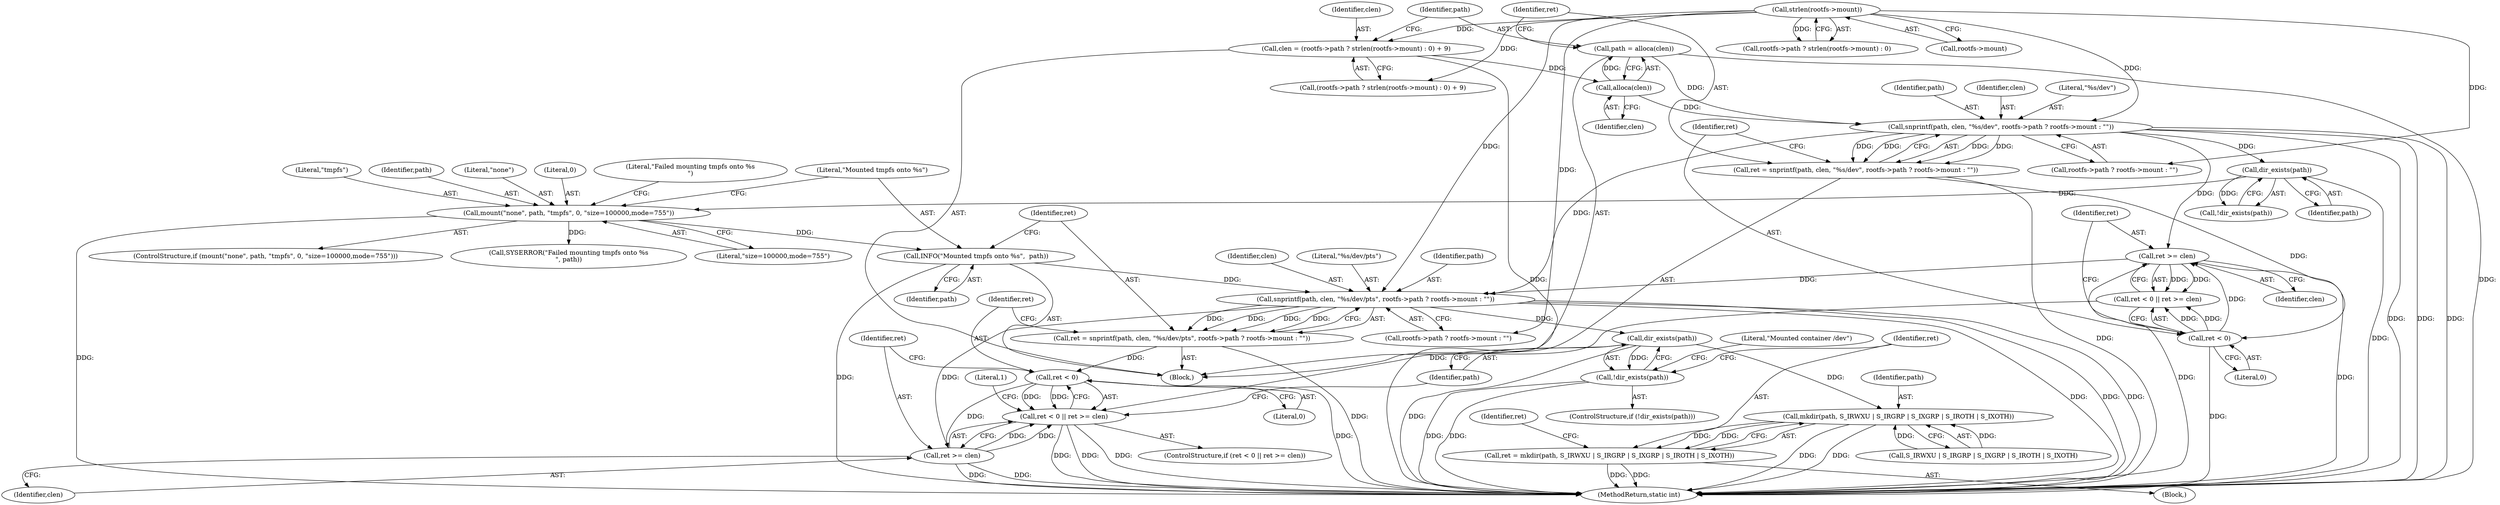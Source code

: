 digraph "0_lxc_592fd47a6245508b79fe6ac819fe6d3b2c1289be_4@API" {
"1000183" [label="(Call,snprintf(path, clen, \"%s/dev/pts\", rootfs->path ? rootfs->mount : \"\"))"];
"1000178" [label="(Call,INFO(\"Mounted tmpfs onto %s\",  path))"];
"1000166" [label="(Call,mount(\"none\", path, \"tmpfs\", 0, \"size=100000,mode=755\"))"];
"1000156" [label="(Call,dir_exists(path))"];
"1000131" [label="(Call,snprintf(path, clen, \"%s/dev\", rootfs->path ? rootfs->mount : \"\"))"];
"1000125" [label="(Call,path = alloca(clen))"];
"1000127" [label="(Call,alloca(clen))"];
"1000112" [label="(Call,clen = (rootfs->path ? strlen(rootfs->mount) : 0) + 9)"];
"1000119" [label="(Call,strlen(rootfs->mount))"];
"1000148" [label="(Call,ret >= clen)"];
"1000145" [label="(Call,ret < 0)"];
"1000129" [label="(Call,ret = snprintf(path, clen, \"%s/dev\", rootfs->path ? rootfs->mount : \"\"))"];
"1000181" [label="(Call,ret = snprintf(path, clen, \"%s/dev/pts\", rootfs->path ? rootfs->mount : \"\"))"];
"1000197" [label="(Call,ret < 0)"];
"1000196" [label="(Call,ret < 0 || ret >= clen)"];
"1000200" [label="(Call,ret >= clen)"];
"1000208" [label="(Call,dir_exists(path))"];
"1000207" [label="(Call,!dir_exists(path))"];
"1000213" [label="(Call,mkdir(path, S_IRWXU | S_IRGRP | S_IXGRP | S_IROTH | S_IXOTH))"];
"1000211" [label="(Call,ret = mkdir(path, S_IRWXU | S_IRGRP | S_IXGRP | S_IROTH | S_IXOTH))"];
"1000182" [label="(Identifier,ret)"];
"1000166" [label="(Call,mount(\"none\", path, \"tmpfs\", 0, \"size=100000,mode=755\"))"];
"1000197" [label="(Call,ret < 0)"];
"1000126" [label="(Identifier,path)"];
"1000198" [label="(Identifier,ret)"];
"1000196" [label="(Call,ret < 0 || ret >= clen)"];
"1000128" [label="(Identifier,clen)"];
"1000186" [label="(Literal,\"%s/dev/pts\")"];
"1000130" [label="(Identifier,ret)"];
"1000212" [label="(Identifier,ret)"];
"1000167" [label="(Literal,\"none\")"];
"1000215" [label="(Call,S_IRWXU | S_IRGRP | S_IXGRP | S_IROTH | S_IXOTH)"];
"1000180" [label="(Identifier,path)"];
"1000155" [label="(Call,!dir_exists(path))"];
"1000157" [label="(Identifier,path)"];
"1000205" [label="(Literal,1)"];
"1000206" [label="(ControlStructure,if (!dir_exists(path)))"];
"1000213" [label="(Call,mkdir(path, S_IRWXU | S_IRGRP | S_IXGRP | S_IROTH | S_IXOTH))"];
"1000171" [label="(Literal,\"size=100000,mode=755\")"];
"1000225" [label="(Identifier,ret)"];
"1000210" [label="(Block,)"];
"1000165" [label="(ControlStructure,if (mount(\"none\", path, \"tmpfs\", 0, \"size=100000,mode=755\")))"];
"1000113" [label="(Identifier,clen)"];
"1000120" [label="(Call,rootfs->mount)"];
"1000184" [label="(Identifier,path)"];
"1000156" [label="(Call,dir_exists(path))"];
"1000119" [label="(Call,strlen(rootfs->mount))"];
"1000148" [label="(Call,ret >= clen)"];
"1000135" [label="(Call,rootfs->path ? rootfs->mount : \"\")"];
"1000169" [label="(Literal,\"tmpfs\")"];
"1000147" [label="(Literal,0)"];
"1000214" [label="(Identifier,path)"];
"1000200" [label="(Call,ret >= clen)"];
"1000146" [label="(Identifier,ret)"];
"1000183" [label="(Call,snprintf(path, clen, \"%s/dev/pts\", rootfs->path ? rootfs->mount : \"\"))"];
"1000129" [label="(Call,ret = snprintf(path, clen, \"%s/dev\", rootfs->path ? rootfs->mount : \"\"))"];
"1000178" [label="(Call,INFO(\"Mounted tmpfs onto %s\",  path))"];
"1000133" [label="(Identifier,clen)"];
"1000211" [label="(Call,ret = mkdir(path, S_IRWXU | S_IRGRP | S_IXGRP | S_IROTH | S_IXOTH))"];
"1000131" [label="(Call,snprintf(path, clen, \"%s/dev\", rootfs->path ? rootfs->mount : \"\"))"];
"1000207" [label="(Call,!dir_exists(path))"];
"1000187" [label="(Call,rootfs->path ? rootfs->mount : \"\")"];
"1000125" [label="(Call,path = alloca(clen))"];
"1000127" [label="(Call,alloca(clen))"];
"1000112" [label="(Call,clen = (rootfs->path ? strlen(rootfs->mount) : 0) + 9)"];
"1000168" [label="(Identifier,path)"];
"1000106" [label="(Block,)"];
"1000202" [label="(Identifier,clen)"];
"1000149" [label="(Identifier,ret)"];
"1000233" [label="(Literal,\"Mounted container /dev\")"];
"1000195" [label="(ControlStructure,if (ret < 0 || ret >= clen))"];
"1000115" [label="(Call,rootfs->path ? strlen(rootfs->mount) : 0)"];
"1000201" [label="(Identifier,ret)"];
"1000179" [label="(Literal,\"Mounted tmpfs onto %s\")"];
"1000134" [label="(Literal,\"%s/dev\")"];
"1000170" [label="(Literal,0)"];
"1000174" [label="(Literal,\"Failed mounting tmpfs onto %s\n\")"];
"1000132" [label="(Identifier,path)"];
"1000114" [label="(Call,(rootfs->path ? strlen(rootfs->mount) : 0) + 9)"];
"1000173" [label="(Call,SYSERROR(\"Failed mounting tmpfs onto %s\n\", path))"];
"1000145" [label="(Call,ret < 0)"];
"1000209" [label="(Identifier,path)"];
"1000150" [label="(Identifier,clen)"];
"1000185" [label="(Identifier,clen)"];
"1000208" [label="(Call,dir_exists(path))"];
"1000199" [label="(Literal,0)"];
"1000236" [label="(MethodReturn,static int)"];
"1000181" [label="(Call,ret = snprintf(path, clen, \"%s/dev/pts\", rootfs->path ? rootfs->mount : \"\"))"];
"1000144" [label="(Call,ret < 0 || ret >= clen)"];
"1000183" -> "1000181"  [label="AST: "];
"1000183" -> "1000187"  [label="CFG: "];
"1000184" -> "1000183"  [label="AST: "];
"1000185" -> "1000183"  [label="AST: "];
"1000186" -> "1000183"  [label="AST: "];
"1000187" -> "1000183"  [label="AST: "];
"1000181" -> "1000183"  [label="CFG: "];
"1000183" -> "1000236"  [label="DDG: "];
"1000183" -> "1000236"  [label="DDG: "];
"1000183" -> "1000236"  [label="DDG: "];
"1000183" -> "1000181"  [label="DDG: "];
"1000183" -> "1000181"  [label="DDG: "];
"1000183" -> "1000181"  [label="DDG: "];
"1000183" -> "1000181"  [label="DDG: "];
"1000178" -> "1000183"  [label="DDG: "];
"1000131" -> "1000183"  [label="DDG: "];
"1000148" -> "1000183"  [label="DDG: "];
"1000119" -> "1000183"  [label="DDG: "];
"1000183" -> "1000200"  [label="DDG: "];
"1000183" -> "1000208"  [label="DDG: "];
"1000178" -> "1000106"  [label="AST: "];
"1000178" -> "1000180"  [label="CFG: "];
"1000179" -> "1000178"  [label="AST: "];
"1000180" -> "1000178"  [label="AST: "];
"1000182" -> "1000178"  [label="CFG: "];
"1000178" -> "1000236"  [label="DDG: "];
"1000166" -> "1000178"  [label="DDG: "];
"1000166" -> "1000165"  [label="AST: "];
"1000166" -> "1000171"  [label="CFG: "];
"1000167" -> "1000166"  [label="AST: "];
"1000168" -> "1000166"  [label="AST: "];
"1000169" -> "1000166"  [label="AST: "];
"1000170" -> "1000166"  [label="AST: "];
"1000171" -> "1000166"  [label="AST: "];
"1000174" -> "1000166"  [label="CFG: "];
"1000179" -> "1000166"  [label="CFG: "];
"1000166" -> "1000236"  [label="DDG: "];
"1000156" -> "1000166"  [label="DDG: "];
"1000166" -> "1000173"  [label="DDG: "];
"1000156" -> "1000155"  [label="AST: "];
"1000156" -> "1000157"  [label="CFG: "];
"1000157" -> "1000156"  [label="AST: "];
"1000155" -> "1000156"  [label="CFG: "];
"1000156" -> "1000236"  [label="DDG: "];
"1000156" -> "1000155"  [label="DDG: "];
"1000131" -> "1000156"  [label="DDG: "];
"1000131" -> "1000129"  [label="AST: "];
"1000131" -> "1000135"  [label="CFG: "];
"1000132" -> "1000131"  [label="AST: "];
"1000133" -> "1000131"  [label="AST: "];
"1000134" -> "1000131"  [label="AST: "];
"1000135" -> "1000131"  [label="AST: "];
"1000129" -> "1000131"  [label="CFG: "];
"1000131" -> "1000236"  [label="DDG: "];
"1000131" -> "1000236"  [label="DDG: "];
"1000131" -> "1000236"  [label="DDG: "];
"1000131" -> "1000129"  [label="DDG: "];
"1000131" -> "1000129"  [label="DDG: "];
"1000131" -> "1000129"  [label="DDG: "];
"1000131" -> "1000129"  [label="DDG: "];
"1000125" -> "1000131"  [label="DDG: "];
"1000127" -> "1000131"  [label="DDG: "];
"1000119" -> "1000131"  [label="DDG: "];
"1000131" -> "1000148"  [label="DDG: "];
"1000125" -> "1000106"  [label="AST: "];
"1000125" -> "1000127"  [label="CFG: "];
"1000126" -> "1000125"  [label="AST: "];
"1000127" -> "1000125"  [label="AST: "];
"1000130" -> "1000125"  [label="CFG: "];
"1000125" -> "1000236"  [label="DDG: "];
"1000127" -> "1000125"  [label="DDG: "];
"1000127" -> "1000128"  [label="CFG: "];
"1000128" -> "1000127"  [label="AST: "];
"1000112" -> "1000127"  [label="DDG: "];
"1000112" -> "1000106"  [label="AST: "];
"1000112" -> "1000114"  [label="CFG: "];
"1000113" -> "1000112"  [label="AST: "];
"1000114" -> "1000112"  [label="AST: "];
"1000126" -> "1000112"  [label="CFG: "];
"1000112" -> "1000236"  [label="DDG: "];
"1000119" -> "1000112"  [label="DDG: "];
"1000119" -> "1000115"  [label="AST: "];
"1000119" -> "1000120"  [label="CFG: "];
"1000120" -> "1000119"  [label="AST: "];
"1000115" -> "1000119"  [label="CFG: "];
"1000119" -> "1000114"  [label="DDG: "];
"1000119" -> "1000115"  [label="DDG: "];
"1000119" -> "1000135"  [label="DDG: "];
"1000119" -> "1000187"  [label="DDG: "];
"1000148" -> "1000144"  [label="AST: "];
"1000148" -> "1000150"  [label="CFG: "];
"1000149" -> "1000148"  [label="AST: "];
"1000150" -> "1000148"  [label="AST: "];
"1000144" -> "1000148"  [label="CFG: "];
"1000148" -> "1000236"  [label="DDG: "];
"1000148" -> "1000236"  [label="DDG: "];
"1000148" -> "1000144"  [label="DDG: "];
"1000148" -> "1000144"  [label="DDG: "];
"1000145" -> "1000148"  [label="DDG: "];
"1000145" -> "1000144"  [label="AST: "];
"1000145" -> "1000147"  [label="CFG: "];
"1000146" -> "1000145"  [label="AST: "];
"1000147" -> "1000145"  [label="AST: "];
"1000149" -> "1000145"  [label="CFG: "];
"1000144" -> "1000145"  [label="CFG: "];
"1000145" -> "1000236"  [label="DDG: "];
"1000145" -> "1000144"  [label="DDG: "];
"1000145" -> "1000144"  [label="DDG: "];
"1000129" -> "1000145"  [label="DDG: "];
"1000129" -> "1000106"  [label="AST: "];
"1000130" -> "1000129"  [label="AST: "];
"1000146" -> "1000129"  [label="CFG: "];
"1000129" -> "1000236"  [label="DDG: "];
"1000181" -> "1000106"  [label="AST: "];
"1000182" -> "1000181"  [label="AST: "];
"1000198" -> "1000181"  [label="CFG: "];
"1000181" -> "1000236"  [label="DDG: "];
"1000181" -> "1000197"  [label="DDG: "];
"1000197" -> "1000196"  [label="AST: "];
"1000197" -> "1000199"  [label="CFG: "];
"1000198" -> "1000197"  [label="AST: "];
"1000199" -> "1000197"  [label="AST: "];
"1000201" -> "1000197"  [label="CFG: "];
"1000196" -> "1000197"  [label="CFG: "];
"1000197" -> "1000236"  [label="DDG: "];
"1000197" -> "1000196"  [label="DDG: "];
"1000197" -> "1000196"  [label="DDG: "];
"1000197" -> "1000200"  [label="DDG: "];
"1000196" -> "1000195"  [label="AST: "];
"1000196" -> "1000200"  [label="CFG: "];
"1000200" -> "1000196"  [label="AST: "];
"1000205" -> "1000196"  [label="CFG: "];
"1000209" -> "1000196"  [label="CFG: "];
"1000196" -> "1000236"  [label="DDG: "];
"1000196" -> "1000236"  [label="DDG: "];
"1000196" -> "1000236"  [label="DDG: "];
"1000144" -> "1000196"  [label="DDG: "];
"1000200" -> "1000196"  [label="DDG: "];
"1000200" -> "1000196"  [label="DDG: "];
"1000200" -> "1000202"  [label="CFG: "];
"1000201" -> "1000200"  [label="AST: "];
"1000202" -> "1000200"  [label="AST: "];
"1000200" -> "1000236"  [label="DDG: "];
"1000200" -> "1000236"  [label="DDG: "];
"1000208" -> "1000207"  [label="AST: "];
"1000208" -> "1000209"  [label="CFG: "];
"1000209" -> "1000208"  [label="AST: "];
"1000207" -> "1000208"  [label="CFG: "];
"1000208" -> "1000236"  [label="DDG: "];
"1000208" -> "1000207"  [label="DDG: "];
"1000208" -> "1000213"  [label="DDG: "];
"1000207" -> "1000206"  [label="AST: "];
"1000212" -> "1000207"  [label="CFG: "];
"1000233" -> "1000207"  [label="CFG: "];
"1000207" -> "1000236"  [label="DDG: "];
"1000207" -> "1000236"  [label="DDG: "];
"1000213" -> "1000211"  [label="AST: "];
"1000213" -> "1000215"  [label="CFG: "];
"1000214" -> "1000213"  [label="AST: "];
"1000215" -> "1000213"  [label="AST: "];
"1000211" -> "1000213"  [label="CFG: "];
"1000213" -> "1000236"  [label="DDG: "];
"1000213" -> "1000236"  [label="DDG: "];
"1000213" -> "1000211"  [label="DDG: "];
"1000213" -> "1000211"  [label="DDG: "];
"1000215" -> "1000213"  [label="DDG: "];
"1000215" -> "1000213"  [label="DDG: "];
"1000211" -> "1000210"  [label="AST: "];
"1000212" -> "1000211"  [label="AST: "];
"1000225" -> "1000211"  [label="CFG: "];
"1000211" -> "1000236"  [label="DDG: "];
"1000211" -> "1000236"  [label="DDG: "];
}
